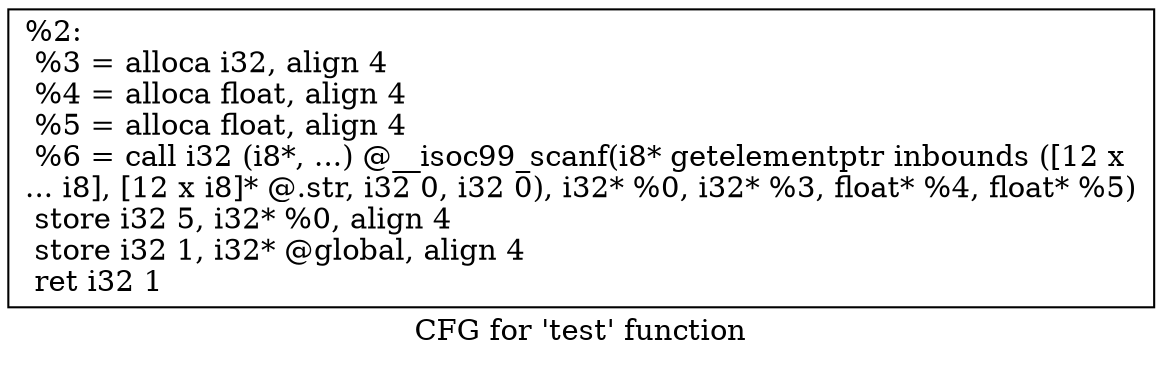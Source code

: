 digraph "CFG for 'test' function" {
	label="CFG for 'test' function";

	Node0x7fffd2d2ba80 [shape=record,label="{%2:\l  %3 = alloca i32, align 4\l  %4 = alloca float, align 4\l  %5 = alloca float, align 4\l  %6 = call i32 (i8*, ...) @__isoc99_scanf(i8* getelementptr inbounds ([12 x\l... i8], [12 x i8]* @.str, i32 0, i32 0), i32* %0, i32* %3, float* %4, float* %5)\l  store i32 5, i32* %0, align 4\l  store i32 1, i32* @global, align 4\l  ret i32 1\l}"];
}
